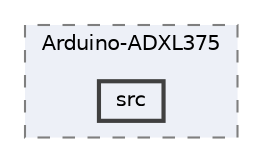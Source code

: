digraph "lib/Arduino-ADXL375/src"
{
 // LATEX_PDF_SIZE
  bgcolor="transparent";
  edge [fontname=Helvetica,fontsize=10,labelfontname=Helvetica,labelfontsize=10];
  node [fontname=Helvetica,fontsize=10,shape=box,height=0.2,width=0.4];
  compound=true
  subgraph clusterdir_e27f5becb831779965a29c962ed0ae24 {
    graph [ bgcolor="#edf0f7", pencolor="grey50", label="Arduino-ADXL375", fontname=Helvetica,fontsize=10 style="filled,dashed", URL="dir_e27f5becb831779965a29c962ed0ae24.html",tooltip=""]
  dir_99bd29c879792d9eddbad29d971e6abe [label="src", fillcolor="#edf0f7", color="grey25", style="filled,bold", URL="dir_99bd29c879792d9eddbad29d971e6abe.html",tooltip=""];
  }
}
